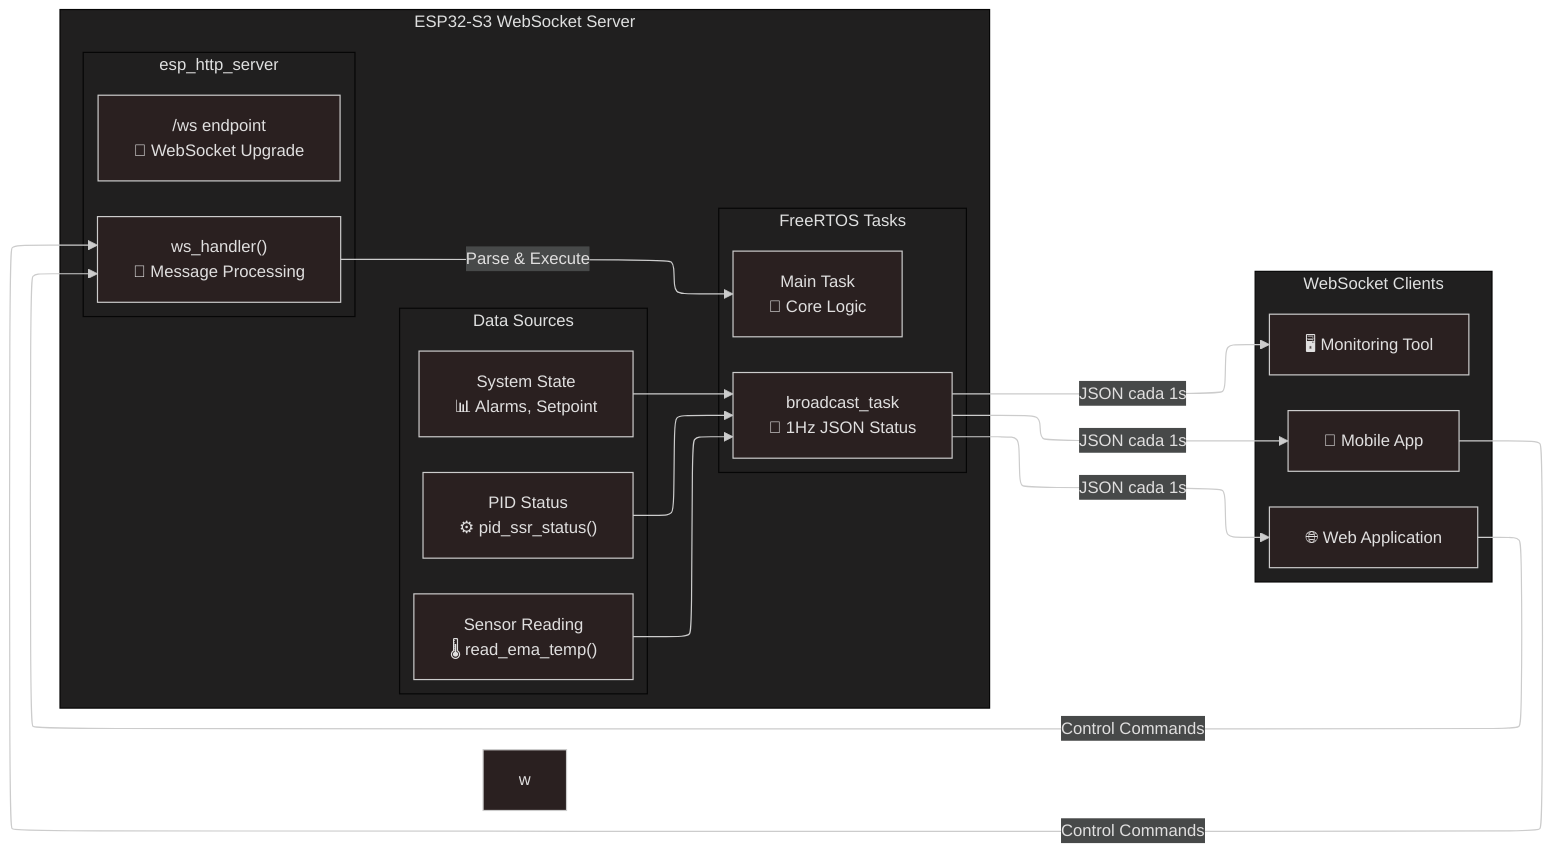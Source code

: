 ---
config:
  layout: elk
  theme: neo-dark
---
flowchart LR
 subgraph HTTP_SERVER["esp_http_server"]
        HANDLER["ws_handler()<br>📝 Message Processing"]
        URI["/ws endpoint<br>🔗 WebSocket Upgrade"]
  end
 subgraph TASKS["FreeRTOS Tasks"]
        BROADCAST["broadcast_task<br>📡 1Hz JSON Status"]
        MAIN_TASK["Main Task<br>🎯 Core Logic"]
  end
 subgraph DATA["Data Sources"]
        SENSOR_DATA["Sensor Reading<br>🌡️ read_ema_temp()"]
        PID_DATA["PID Status<br>⚙️ pid_ssr_status()"]
        SYSTEM_DATA["System State<br>📊 Alarms, Setpoint"]
  end
 subgraph ESP32["ESP32-S3 WebSocket Server"]
        HTTP_SERVER
        TASKS
        DATA
  end
 subgraph CLIENTS["WebSocket Clients"]
        WEB_APP["🌐 Web Application"]
        MOBILE_APP["📱 Mobile App"]
        MONITOR["🖥️ Monitoring Tool"]
  end
    SENSOR_DATA --> BROADCAST
    PID_DATA --> BROADCAST
    SYSTEM_DATA --> BROADCAST
    BROADCAST -- JSON cada 1s --> WEB_APP & MOBILE_APP & MONITOR
    WEB_APP -- Control Commands --> HANDLER
    MOBILE_APP -- Control Commands --> HANDLER
    HANDLER -- Parse & Execute --> MAIN_TASK
w